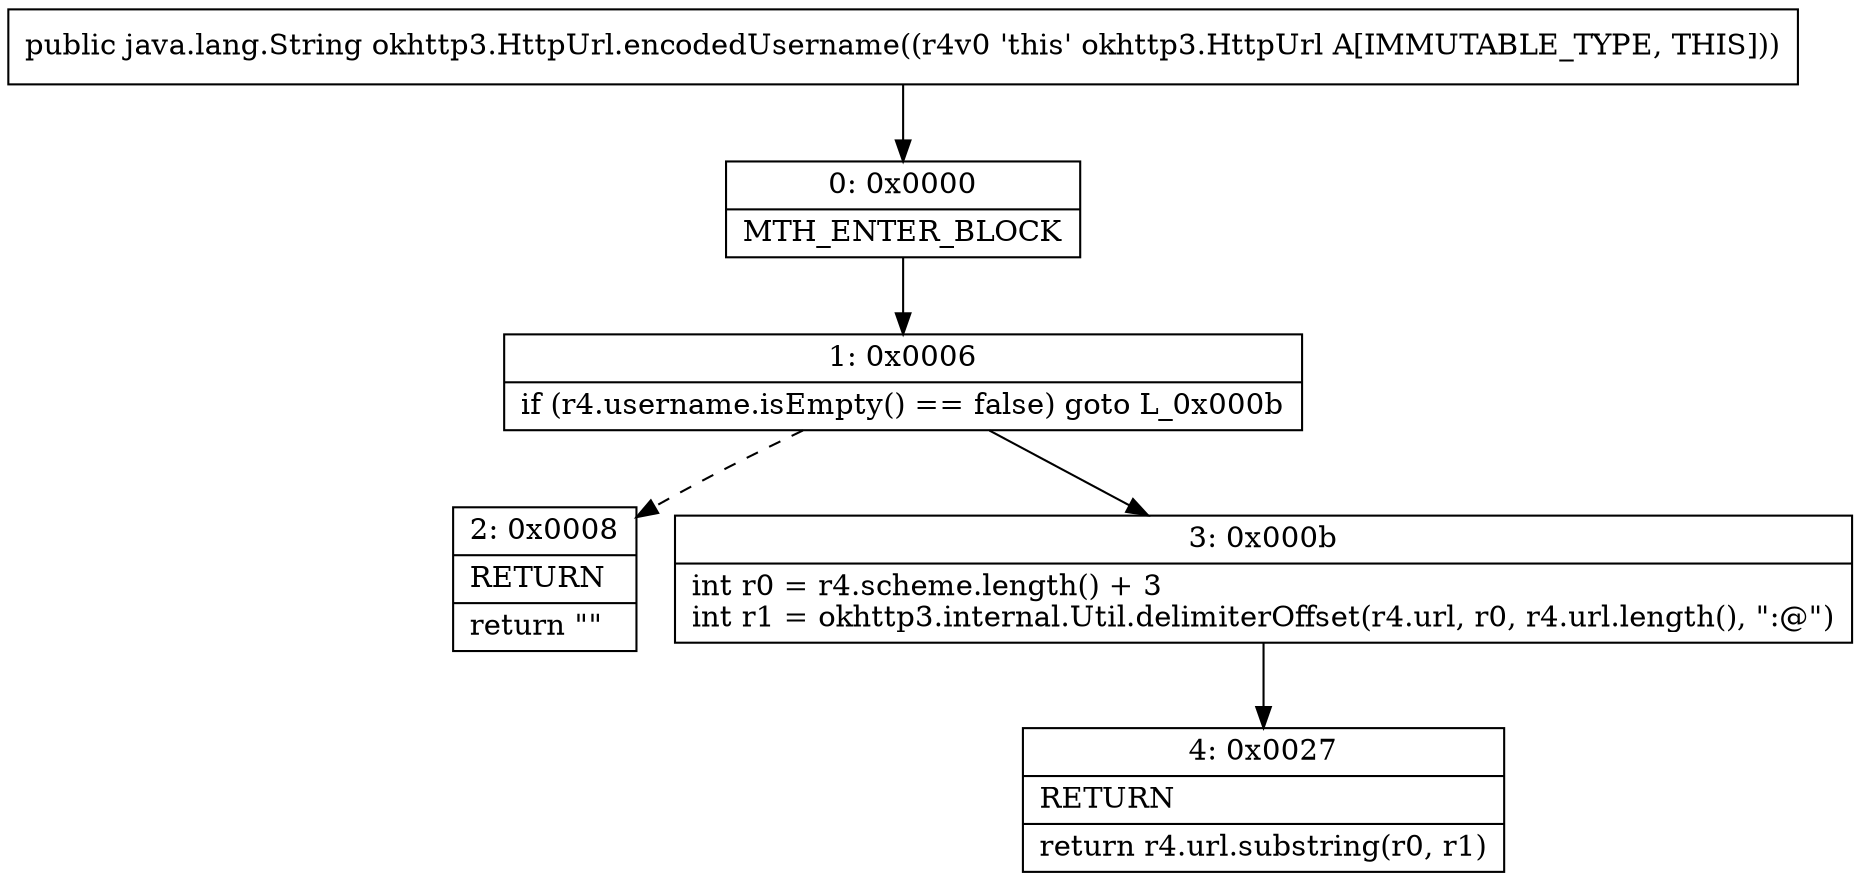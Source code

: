 digraph "CFG forokhttp3.HttpUrl.encodedUsername()Ljava\/lang\/String;" {
Node_0 [shape=record,label="{0\:\ 0x0000|MTH_ENTER_BLOCK\l}"];
Node_1 [shape=record,label="{1\:\ 0x0006|if (r4.username.isEmpty() == false) goto L_0x000b\l}"];
Node_2 [shape=record,label="{2\:\ 0x0008|RETURN\l|return \"\"\l}"];
Node_3 [shape=record,label="{3\:\ 0x000b|int r0 = r4.scheme.length() + 3\lint r1 = okhttp3.internal.Util.delimiterOffset(r4.url, r0, r4.url.length(), \":@\")\l}"];
Node_4 [shape=record,label="{4\:\ 0x0027|RETURN\l|return r4.url.substring(r0, r1)\l}"];
MethodNode[shape=record,label="{public java.lang.String okhttp3.HttpUrl.encodedUsername((r4v0 'this' okhttp3.HttpUrl A[IMMUTABLE_TYPE, THIS])) }"];
MethodNode -> Node_0;
Node_0 -> Node_1;
Node_1 -> Node_2[style=dashed];
Node_1 -> Node_3;
Node_3 -> Node_4;
}


